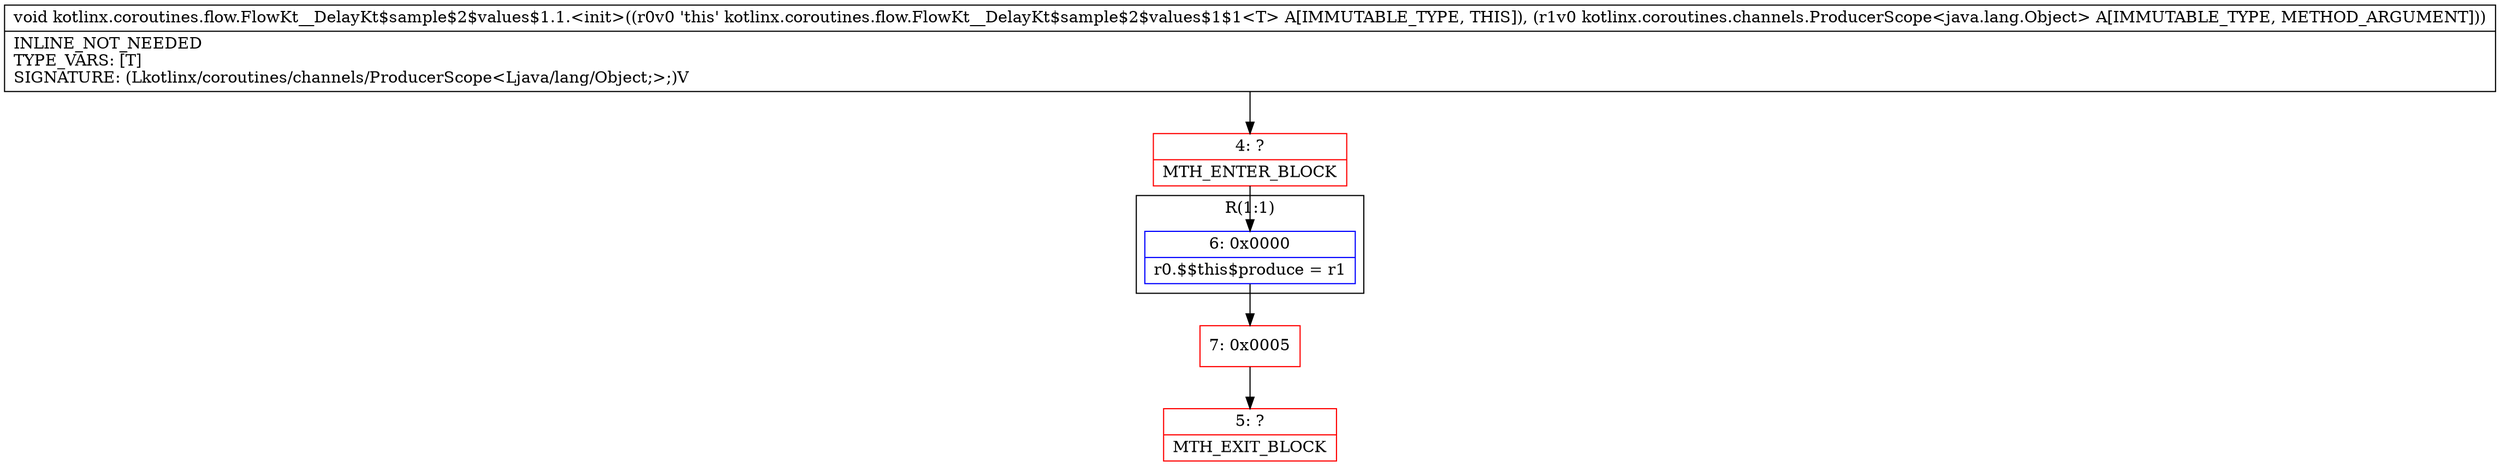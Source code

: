digraph "CFG forkotlinx.coroutines.flow.FlowKt__DelayKt$sample$2$values$1.1.\<init\>(Lkotlinx\/coroutines\/channels\/ProducerScope;)V" {
subgraph cluster_Region_1010620836 {
label = "R(1:1)";
node [shape=record,color=blue];
Node_6 [shape=record,label="{6\:\ 0x0000|r0.$$this$produce = r1\l}"];
}
Node_4 [shape=record,color=red,label="{4\:\ ?|MTH_ENTER_BLOCK\l}"];
Node_7 [shape=record,color=red,label="{7\:\ 0x0005}"];
Node_5 [shape=record,color=red,label="{5\:\ ?|MTH_EXIT_BLOCK\l}"];
MethodNode[shape=record,label="{void kotlinx.coroutines.flow.FlowKt__DelayKt$sample$2$values$1.1.\<init\>((r0v0 'this' kotlinx.coroutines.flow.FlowKt__DelayKt$sample$2$values$1$1\<T\> A[IMMUTABLE_TYPE, THIS]), (r1v0 kotlinx.coroutines.channels.ProducerScope\<java.lang.Object\> A[IMMUTABLE_TYPE, METHOD_ARGUMENT]))  | INLINE_NOT_NEEDED\lTYPE_VARS: [T]\lSIGNATURE: (Lkotlinx\/coroutines\/channels\/ProducerScope\<Ljava\/lang\/Object;\>;)V\l}"];
MethodNode -> Node_4;Node_6 -> Node_7;
Node_4 -> Node_6;
Node_7 -> Node_5;
}

